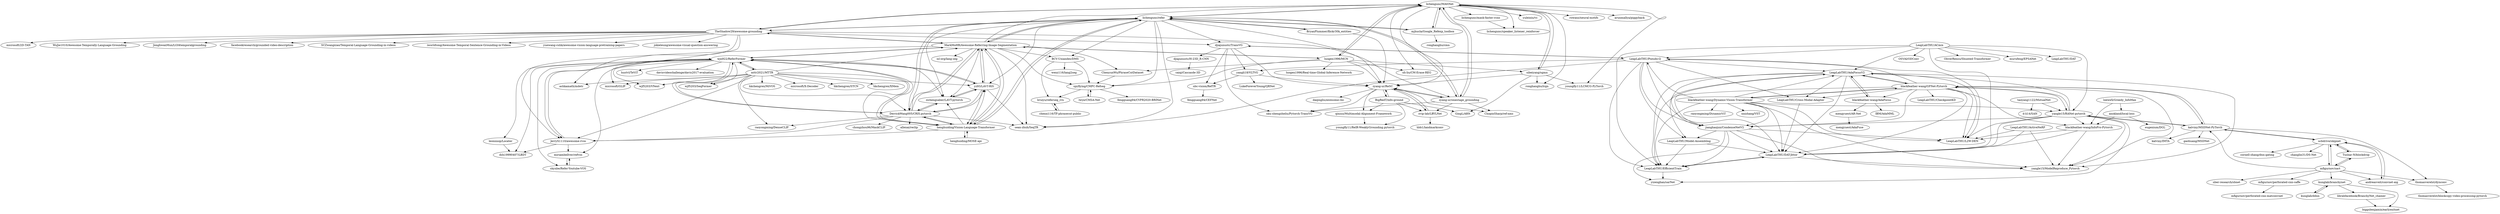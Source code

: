 digraph G {
"lichengunc/MAttNet" -> "lichengunc/refer"
"lichengunc/MAttNet" -> "sibeiyang/sgmn"
"lichengunc/MAttNet" -> "luogen1996/MCN"
"lichengunc/MAttNet" -> "zyang-ur/ReSC"
"lichengunc/MAttNet" -> "zyang-ur/onestage_grounding"
"lichengunc/MAttNet" -> "lichengunc/speaker_listener_reinforcer"
"lichengunc/MAttNet" -> "TheShadow29/awesome-grounding"
"lichengunc/MAttNet" -> "ronghanghu/lcgn" ["e"=1]
"lichengunc/MAttNet" -> "lichengunc/mask-faster-rcnn"
"lichengunc/MAttNet" -> "mjhucla/Google_Refexp_toolbox"
"lichengunc/MAttNet" -> "yuleiniu/vc"
"lichengunc/MAttNet" -> "youngfly11/LCMCG-PyTorch"
"lichengunc/MAttNet" -> "xh-liu/CM-Erase-REG"
"lichengunc/MAttNet" -> "rowanz/neural-motifs" ["e"=1]
"lichengunc/MAttNet" -> "arunmallya/piggyback" ["e"=1]
"LeapLabTHU/ACmix" -> "LeapLabTHU/DAT" ["e"=1]
"LeapLabTHU/ACmix" -> "LeapLabTHU/AdaFocusV2"
"LeapLabTHU/ACmix" -> "LeapLabTHU/DAT-Jittor"
"LeapLabTHU/ACmix" -> "OSVAI/ODConv" ["e"=1]
"LeapLabTHU/ACmix" -> "LeapLabTHU/EfficientTrain"
"LeapLabTHU/ACmix" -> "OliverRensu/Shunted-Transformer" ["e"=1]
"LeapLabTHU/ACmix" -> "yangle15/RANet-pytorch"
"LeapLabTHU/ACmix" -> "murufeng/EPSANet" ["e"=1]
"LeapLabTHU/ACmix" -> "LeapLabTHU/Pseudo-Q"
"loeweX/Greedy_InfoMax" -> "anokland/local-loss"
"loeweX/Greedy_InfoMax" -> "blackfeather-wang/InfoPro-Pytorch"
"mttr2021/MTTR" -> "wjn922/ReferFormer"
"mttr2021/MTTR" -> "JerryX1110/awesome-rvos"
"mttr2021/MTTR" -> "MarkMoHR/Awesome-Referring-Image-Segmentation"
"mttr2021/MTTR" -> "yz93/LAVT-RIS"
"mttr2021/MTTR" -> "hkchengrex/STCN" ["e"=1]
"mttr2021/MTTR" -> "henghuiding/Vision-Language-Transformer"
"mttr2021/MTTR" -> "wjf5203/SeqFormer" ["e"=1]
"mttr2021/MTTR" -> "ashkamath/mdetr" ["e"=1]
"mttr2021/MTTR" -> "DerrickWang005/CRIS.pytorch"
"mttr2021/MTTR" -> "microsoft/GLIP" ["e"=1]
"mttr2021/MTTR" -> "wjf5203/VNext" ["e"=1]
"mttr2021/MTTR" -> "raoyongming/DenseCLIP" ["e"=1]
"mttr2021/MTTR" -> "hkchengrex/XMem" ["e"=1]
"mttr2021/MTTR" -> "hkchengrex/MiVOS" ["e"=1]
"mttr2021/MTTR" -> "microsoft/X-Decoder" ["e"=1]
"taoyang1122/MutualNet" -> "d-li14/SAN"
"taoyang1122/MutualNet" -> "yangle15/RANet-pytorch"
"liruiyu/referseg_rrn" -> "chenxi116/TF-phrasecut-public"
"MarkMoHR/Awesome-Referring-Image-Segmentation" -> "yz93/LAVT-RIS"
"MarkMoHR/Awesome-Referring-Image-Segmentation" -> "lichengunc/refer"
"MarkMoHR/Awesome-Referring-Image-Segmentation" -> "wjn922/ReferFormer"
"MarkMoHR/Awesome-Referring-Image-Segmentation" -> "zichengsaber/LAVT-pytorch"
"MarkMoHR/Awesome-Referring-Image-Segmentation" -> "DerrickWang005/CRIS.pytorch"
"MarkMoHR/Awesome-Referring-Image-Segmentation" -> "henghuiding/Vision-Language-Transformer"
"MarkMoHR/Awesome-Referring-Image-Segmentation" -> "JerryX1110/awesome-rvos"
"MarkMoHR/Awesome-Referring-Image-Segmentation" -> "BCV-Uniandes/DMS"
"MarkMoHR/Awesome-Referring-Image-Segmentation" -> "luogen1996/MCN"
"MarkMoHR/Awesome-Referring-Image-Segmentation" -> "spyflying/CMPC-Refseg"
"MarkMoHR/Awesome-Referring-Image-Segmentation" -> "TheShadow29/awesome-grounding"
"MarkMoHR/Awesome-Referring-Image-Segmentation" -> "lichengunc/MAttNet"
"MarkMoHR/Awesome-Referring-Image-Segmentation" -> "sean-zhuh/SeqTR"
"MarkMoHR/Awesome-Referring-Image-Segmentation" -> "ChenyunWu/PhraseCutDataset"
"MarkMoHR/Awesome-Referring-Image-Segmentation" -> "isl-org/lang-seg" ["e"=1]
"yangle15/RANet-pytorch" -> "kalviny/MSDNet-PyTorch"
"yangle15/RANet-pytorch" -> "yangle15/ModelReproduce_Pytorch"
"yangle15/RANet-pytorch" -> "LeapLabTHU/DAT-Jittor"
"yangle15/RANet-pytorch" -> "blackfeather-wang/GFNet-Pytorch"
"yangle15/RANet-pytorch" -> "LeapLabTHU/L2W-DEN"
"yangle15/RANet-pytorch" -> "LeapLabTHU/AdaFocusV2"
"yangle15/RANet-pytorch" -> "blackfeather-wang/InfoPro-Pytorch"
"yangle15/RANet-pytorch" -> "jianghaojun/CondenseNetV2"
"yangle15/RANet-pytorch" -> "yizenghan/sarNet"
"blackfeather-wang/GFNet-Pytorch" -> "LeapLabTHU/AdaFocusV2"
"blackfeather-wang/GFNet-Pytorch" -> "LeapLabTHU/DAT-Jittor"
"blackfeather-wang/GFNet-Pytorch" -> "yangle15/RANet-pytorch"
"blackfeather-wang/GFNet-Pytorch" -> "blackfeather-wang/InfoPro-Pytorch"
"blackfeather-wang/GFNet-Pytorch" -> "yangle15/ModelReproduce_Pytorch"
"blackfeather-wang/GFNet-Pytorch" -> "blackfeather-wang/Dynamic-Vision-Transformer"
"blackfeather-wang/GFNet-Pytorch" -> "jianghaojun/CondenseNetV2"
"blackfeather-wang/GFNet-Pytorch" -> "blackfeather-wang/AdaFocus"
"blackfeather-wang/GFNet-Pytorch" -> "LeapLabTHU/EfficientTrain"
"blackfeather-wang/GFNet-Pytorch" -> "kalviny/MSDNet-PyTorch"
"blackfeather-wang/GFNet-Pytorch" -> "LeapLabTHU/CheckpointKD"
"blackfeather-wang/GFNet-Pytorch" -> "LeapLabTHU/L2W-DEN"
"blackfeather-wang/GFNet-Pytorch" -> "LeapLabTHU/Cross-Modal-Adapter"
"blackfeather-wang/GFNet-Pytorch" -> "LeapLabTHU/Pseudo-Q"
"blackfeather-wang/InfoPro-Pytorch" -> "yangle15/ModelReproduce_Pytorch"
"blackfeather-wang/InfoPro-Pytorch" -> "LeapLabTHU/DAT-Jittor"
"blackfeather-wang/InfoPro-Pytorch" -> "LeapLabTHU/L2W-DEN"
"yz93/LAVT-RIS" -> "zichengsaber/LAVT-pytorch"
"yz93/LAVT-RIS" -> "MarkMoHR/Awesome-Referring-Image-Segmentation"
"yz93/LAVT-RIS" -> "DerrickWang005/CRIS.pytorch"
"yz93/LAVT-RIS" -> "henghuiding/Vision-Language-Transformer"
"yz93/LAVT-RIS" -> "wjn922/ReferFormer"
"yz93/LAVT-RIS" -> "sean-zhuh/SeqTR"
"BCV-Uniandes/DMS" -> "liruiyu/referseg_rrn"
"BCV-Uniandes/DMS" -> "wenz116/lang2seg"
"BCV-Uniandes/DMS" -> "spyflying/CMPC-Refseg"
"spyflying/CMPC-Refseg" -> "liruiyu/referseg_rrn"
"spyflying/CMPC-Refseg" -> "lwye/CMSA-Net"
"spyflying/CMPC-Refseg" -> "fengguang94/CVPR2020-BRINet"
"kunglab/branchynet" -> "kunglab/ddnn"
"kunglab/branchynet" -> "librahfacebook/BranchyNet_chainer"
"kunglab/branchynet" -> "biggsbenjamin/earlyexitnet"
"TheShadow29/awesome-grounding" -> "ashkamath/mdetr" ["e"=1]
"TheShadow29/awesome-grounding" -> "lichengunc/refer"
"TheShadow29/awesome-grounding" -> "lichengunc/MAttNet"
"TheShadow29/awesome-grounding" -> "yuewang-cuhk/awesome-vision-language-pretraining-papers" ["e"=1]
"TheShadow29/awesome-grounding" -> "jokieleung/awesome-visual-question-answering" ["e"=1]
"TheShadow29/awesome-grounding" -> "djiajunustc/TransVG"
"TheShadow29/awesome-grounding" -> "MarkMoHR/Awesome-Referring-Image-Segmentation"
"TheShadow29/awesome-grounding" -> "microsoft/2D-TAN" ["e"=1]
"TheShadow29/awesome-grounding" -> "zyang-ur/onestage_grounding"
"TheShadow29/awesome-grounding" -> "WuJie1010/Awesome-Temporally-Language-Grounding" ["e"=1]
"TheShadow29/awesome-grounding" -> "JonghwanMun/LGI4temporalgrounding" ["e"=1]
"TheShadow29/awesome-grounding" -> "facebookresearch/grounded-video-description" ["e"=1]
"TheShadow29/awesome-grounding" -> "SCZwangxiao/Temporal-Language-Grounding-in-videos" ["e"=1]
"TheShadow29/awesome-grounding" -> "iworldtong/Awesome-Temporal-Sentence-Grounding-in-Videos" ["e"=1]
"TheShadow29/awesome-grounding" -> "microsoft/GLIP" ["e"=1]
"djiajunustc/TransVG" -> "nku-shengzheliu/Pytorch-TransVG"
"djiajunustc/TransVG" -> "zyang-ur/ReSC"
"djiajunustc/TransVG" -> "djiajunustc/H-23D_R-CNN"
"djiajunustc/TransVG" -> "ubc-vision/RefTR"
"djiajunustc/TransVG" -> "yangli18/VLTVG"
"djiajunustc/TransVG" -> "LeapLabTHU/Pseudo-Q"
"lichengunc/refer" -> "lichengunc/MAttNet"
"lichengunc/refer" -> "mjhucla/Google_Refexp_toolbox"
"lichengunc/refer" -> "MarkMoHR/Awesome-Referring-Image-Segmentation"
"lichengunc/refer" -> "TheShadow29/awesome-grounding"
"lichengunc/refer" -> "zyang-ur/onestage_grounding"
"lichengunc/refer" -> "BryanPlummer/flickr30k_entities"
"lichengunc/refer" -> "djiajunustc/TransVG"
"lichengunc/refer" -> "zyang-ur/ReSC"
"lichengunc/refer" -> "yz93/LAVT-RIS"
"lichengunc/refer" -> "sean-zhuh/SeqTR"
"lichengunc/refer" -> "zichengsaber/LAVT-pytorch"
"lichengunc/refer" -> "henghuiding/Vision-Language-Transformer"
"lichengunc/refer" -> "BCV-Uniandes/DMS"
"lichengunc/refer" -> "DerrickWang005/CRIS.pytorch"
"lichengunc/refer" -> "spyflying/CMPC-Refseg"
"LeapLabTHU/Pseudo-Q" -> "LeapLabTHU/DAT-Jittor"
"LeapLabTHU/Pseudo-Q" -> "LeapLabTHU/AdaFocusV2"
"LeapLabTHU/Pseudo-Q" -> "LeapLabTHU/EfficientTrain"
"LeapLabTHU/Pseudo-Q" -> "sean-zhuh/SeqTR"
"LeapLabTHU/Pseudo-Q" -> "jianghaojun/CondenseNetV2"
"LeapLabTHU/Pseudo-Q" -> "LeapLabTHU/L2W-DEN"
"LeapLabTHU/Pseudo-Q" -> "yangli18/VLTVG"
"LeapLabTHU/Pseudo-Q" -> "LeapLabTHU/Model-Assembling"
"LeapLabTHU/Pseudo-Q" -> "djiajunustc/TransVG"
"LeapLabTHU/Pseudo-Q" -> "LeapLabTHU/Cross-Modal-Adapter"
"mjhucla/Google_Refexp_toolbox" -> "lichengunc/refer"
"mjhucla/Google_Refexp_toolbox" -> "lichengunc/MAttNet"
"mjhucla/Google_Refexp_toolbox" -> "ronghanghu/cmn" ["e"=1]
"lichengunc/mask-faster-rcnn" -> "lichengunc/speaker_listener_reinforcer"
"luogen1996/MCN" -> "lichengunc/MAttNet"
"luogen1996/MCN" -> "spyflying/CMPC-Refseg"
"luogen1996/MCN" -> "luogen1996/Real-time-Global-Inference-Network"
"luogen1996/MCN" -> "zyang-ur/ReSC"
"luogen1996/MCN" -> "MarkMoHR/Awesome-Referring-Image-Segmentation"
"luogen1996/MCN" -> "xh-liu/CM-Erase-REG"
"luogen1996/MCN" -> "sibeiyang/sgmn"
"luogen1996/MCN" -> "ChenyunWu/PhraseCutDataset"
"zyang-ur/ReSC" -> "zyang-ur/onestage_grounding"
"zyang-ur/ReSC" -> "ChopinSharp/ref-nms"
"zyang-ur/ReSC" -> "svip-lab/LBYLNet"
"zyang-ur/ReSC" -> "BigRedT/info-ground"
"zyang-ur/ReSC" -> "daqingliu/awesome-rec"
"zyang-ur/ReSC" -> "qinzzz/Multimodal-Alignment-Framework"
"zyang-ur/ReSC" -> "nku-shengzheliu/Pytorch-TransVG"
"zyang-ur/onestage_grounding" -> "zyang-ur/ReSC"
"zyang-ur/onestage_grounding" -> "nku-shengzheliu/Pytorch-TransVG"
"zyang-ur/onestage_grounding" -> "ChopinSharp/ref-nms"
"zyang-ur/onestage_grounding" -> "svip-lab/LBYLNet"
"zyang-ur/onestage_grounding" -> "lichengunc/MAttNet"
"zyang-ur/onestage_grounding" -> "lichengunc/refer"
"BryanPlummer/flickr30k_entities" -> "lichengunc/refer"
"BryanPlummer/flickr30k_entities" -> "zyang-ur/ReSC"
"blackfeather-wang/AdaFocus" -> "LeapLabTHU/AdaFocusV2"
"blackfeather-wang/AdaFocus" -> "IBM/AdaMML"
"blackfeather-wang/AdaFocus" -> "mengyuest/AR-Net"
"jianghaojun/CondenseNetV2" -> "LeapLabTHU/DAT-Jittor"
"jianghaojun/CondenseNetV2" -> "yangle15/ModelReproduce_Pytorch"
"jianghaojun/CondenseNetV2" -> "LeapLabTHU/EfficientTrain"
"jianghaojun/CondenseNetV2" -> "LeapLabTHU/L2W-DEN"
"jianghaojun/CondenseNetV2" -> "LeapLabTHU/AdaFocusV2"
"jianghaojun/CondenseNetV2" -> "LeapLabTHU/Model-Assembling"
"jianghaojun/CondenseNetV2" -> "yizenghan/sarNet"
"kalviny/MSDNet-PyTorch" -> "gaohuang/MSDNet" ["e"=1]
"kalviny/MSDNet-PyTorch" -> "yangle15/RANet-pytorch"
"kalviny/MSDNet-PyTorch" -> "kalviny/IMTA"
"kalviny/MSDNet-PyTorch" -> "blackfeather-wang/GFNet-Pytorch"
"kalviny/MSDNet-PyTorch" -> "ucbdrive/skipnet"
"kalviny/MSDNet-PyTorch" -> "thomasverelst/dynconv"
"ucbdrive/skipnet" -> "andreasveit/convnet-aig"
"ucbdrive/skipnet" -> "Tushar-N/blockdrop"
"ucbdrive/skipnet" -> "kalviny/MSDNet-PyTorch"
"ucbdrive/skipnet" -> "mfigurnov/sact"
"ucbdrive/skipnet" -> "changlin31/DS-Net" ["e"=1]
"ucbdrive/skipnet" -> "cornell-zhang/dnn-gating" ["e"=1]
"djiajunustc/H-23D_R-CNN" -> "caiqi/Cascasde-3D"
"thomasverelst/dynconv" -> "thomasverelst/blockcopy-video-processing-pytorch"
"Tushar-N/blockdrop" -> "ucbdrive/skipnet"
"Tushar-N/blockdrop" -> "mfigurnov/sact"
"yangli18/VLTVG" -> "LukeForeverYoung/QRNet"
"yangli18/VLTVG" -> "ubc-vision/RefTR"
"yangli18/VLTVG" -> "zyang-ur/ReSC"
"mfigurnov/sact" -> "Tushar-N/blockdrop"
"mfigurnov/sact" -> "ucbdrive/skipnet"
"mfigurnov/sact" -> "thomasverelst/dynconv"
"mfigurnov/sact" -> "kunglab/branchynet"
"mfigurnov/sact" -> "uber-research/sbnet"
"mfigurnov/sact" -> "kalviny/MSDNet-PyTorch"
"mfigurnov/sact" -> "andreasveit/convnet-aig"
"mfigurnov/sact" -> "mfigurnov/perforated-cnn-caffe"
"LeapLabTHU/Model-Assembling" -> "LeapLabTHU/EfficientTrain"
"LeapLabTHU/Model-Assembling" -> "LeapLabTHU/DAT-Jittor"
"blackfeather-wang/Dynamic-Vision-Transformer" -> "LeapLabTHU/AdaFocusV2"
"blackfeather-wang/Dynamic-Vision-Transformer" -> "LeapLabTHU/DAT-Jittor"
"blackfeather-wang/Dynamic-Vision-Transformer" -> "jianghaojun/CondenseNetV2"
"blackfeather-wang/Dynamic-Vision-Transformer" -> "raoyongming/DynamicViT" ["e"=1]
"blackfeather-wang/Dynamic-Vision-Transformer" -> "blackfeather-wang/GFNet-Pytorch"
"blackfeather-wang/Dynamic-Vision-Transformer" -> "LeapLabTHU/Pseudo-Q"
"blackfeather-wang/Dynamic-Vision-Transformer" -> "yangle15/RANet-pytorch"
"blackfeather-wang/Dynamic-Vision-Transformer" -> "yangle15/ModelReproduce_Pytorch"
"blackfeather-wang/Dynamic-Vision-Transformer" -> "LeapLabTHU/L2W-DEN"
"blackfeather-wang/Dynamic-Vision-Transformer" -> "nnizhang/VST" ["e"=1]
"blackfeather-wang/Dynamic-Vision-Transformer" -> "LeapLabTHU/EfficientTrain"
"wjn922/ReferFormer" -> "JerryX1110/awesome-rvos"
"wjn922/ReferFormer" -> "yz93/LAVT-RIS"
"wjn922/ReferFormer" -> "mttr2021/MTTR"
"wjn922/ReferFormer" -> "henghuiding/Vision-Language-Transformer"
"wjn922/ReferFormer" -> "MarkMoHR/Awesome-Referring-Image-Segmentation"
"wjn922/ReferFormer" -> "wjf5203/SeqFormer" ["e"=1]
"wjn922/ReferFormer" -> "DerrickWang005/CRIS.pytorch"
"wjn922/ReferFormer" -> "hustvl/TeViT" ["e"=1]
"wjn922/ReferFormer" -> "leonnnop/Locater"
"wjn922/ReferFormer" -> "wjf5203/VNext" ["e"=1]
"wjn922/ReferFormer" -> "zichengsaber/LAVT-pytorch"
"wjn922/ReferFormer" -> "dzh19990407/LBDT"
"wjn922/ReferFormer" -> "skynbe/Refer-Youtube-VOS"
"wjn922/ReferFormer" -> "davisvideochallenge/davis2017-evaluation" ["e"=1]
"wjn922/ReferFormer" -> "miriambellver/refvos"
"JerryX1110/awesome-rvos" -> "dzh19990407/LBDT"
"JerryX1110/awesome-rvos" -> "miriambellver/refvos"
"JerryX1110/awesome-rvos" -> "wjn922/ReferFormer"
"miriambellver/refvos" -> "skynbe/Refer-Youtube-VOS"
"anokland/local-loss" -> "blackfeather-wang/InfoPro-Pytorch"
"anokland/local-loss" -> "eugenium/DGL"
"kunglab/ddnn" -> "kunglab/branchynet"
"librahfacebook/BranchyNet_chainer" -> "biggsbenjamin/earlyexitnet"
"skynbe/Refer-Youtube-VOS" -> "miriambellver/refvos"
"henghuiding/MOSE-api" -> "henghuiding/Vision-Language-Transformer"
"andreasveit/convnet-aig" -> "ucbdrive/skipnet"
"mengyuest/AR-Net" -> "mengyuest/AdaFuse"
"henghuiding/Vision-Language-Transformer" -> "yz93/LAVT-RIS"
"henghuiding/Vision-Language-Transformer" -> "wjn922/ReferFormer"
"henghuiding/Vision-Language-Transformer" -> "henghuiding/MOSE-api"
"henghuiding/Vision-Language-Transformer" -> "zichengsaber/LAVT-pytorch"
"henghuiding/Vision-Language-Transformer" -> "MarkMoHR/Awesome-Referring-Image-Segmentation"
"henghuiding/Vision-Language-Transformer" -> "DerrickWang005/CRIS.pytorch"
"henghuiding/Vision-Language-Transformer" -> "lichengunc/refer"
"henghuiding/Vision-Language-Transformer" -> "JerryX1110/awesome-rvos"
"LeapLabTHU/ActiveNeRF" -> "yangle15/ModelReproduce_Pytorch"
"LeapLabTHU/ActiveNeRF" -> "LeapLabTHU/DAT-Jittor"
"LeapLabTHU/ActiveNeRF" -> "LeapLabTHU/L2W-DEN"
"LeapLabTHU/AdaFocusV2" -> "LeapLabTHU/DAT-Jittor"
"LeapLabTHU/AdaFocusV2" -> "blackfeather-wang/AdaFocus"
"LeapLabTHU/AdaFocusV2" -> "LeapLabTHU/EfficientTrain"
"LeapLabTHU/AdaFocusV2" -> "LeapLabTHU/L2W-DEN"
"LeapLabTHU/AdaFocusV2" -> "LeapLabTHU/Cross-Modal-Adapter"
"LeapLabTHU/AdaFocusV2" -> "LeapLabTHU/Model-Assembling"
"LeapLabTHU/AdaFocusV2" -> "yangle15/ModelReproduce_Pytorch"
"LeapLabTHU/AdaFocusV2" -> "jianghaojun/CondenseNetV2"
"LeapLabTHU/AdaFocusV2" -> "blackfeather-wang/GFNet-Pytorch"
"LeapLabTHU/Cross-Modal-Adapter" -> "LeapLabTHU/DAT-Jittor"
"LeapLabTHU/DAT-Jittor" -> "LeapLabTHU/EfficientTrain"
"LeapLabTHU/DAT-Jittor" -> "yangle15/ModelReproduce_Pytorch"
"ChenyunWu/PhraseCutDataset" -> "spyflying/CMPC-Refseg"
"sibeiyang/sgmn" -> "lichengunc/MAttNet"
"sibeiyang/sgmn" -> "ronghanghu/lcgn" ["e"=1]
"sibeiyang/sgmn" -> "zyang-ur/ReSC"
"sibeiyang/sgmn" -> "GingL/ARN"
"sibeiyang/sgmn" -> "youngfly11/LCMCG-PyTorch"
"BigRedT/info-ground" -> "zyang-ur/ReSC"
"BigRedT/info-ground" -> "youngfly11/ReIR-WeaklyGrounding.pytorch"
"BigRedT/info-ground" -> "qinzzz/Multimodal-Alignment-Framework"
"BigRedT/info-ground" -> "GingL/ARN"
"BigRedT/info-ground" -> "svip-lab/LBYLNet"
"chenxi116/TF-phrasecut-public" -> "liruiyu/referseg_rrn"
"DerrickWang005/CRIS.pytorch" -> "yz93/LAVT-RIS"
"DerrickWang005/CRIS.pytorch" -> "zichengsaber/LAVT-pytorch"
"DerrickWang005/CRIS.pytorch" -> "MarkMoHR/Awesome-Referring-Image-Segmentation"
"DerrickWang005/CRIS.pytorch" -> "wjn922/ReferFormer"
"DerrickWang005/CRIS.pytorch" -> "allenai/reclip"
"DerrickWang005/CRIS.pytorch" -> "henghuiding/Vision-Language-Transformer"
"DerrickWang005/CRIS.pytorch" -> "JerryX1110/awesome-rvos"
"DerrickWang005/CRIS.pytorch" -> "sean-zhuh/SeqTR"
"DerrickWang005/CRIS.pytorch" -> "lichengunc/refer"
"DerrickWang005/CRIS.pytorch" -> "chongzhou96/MaskCLIP" ["e"=1]
"DerrickWang005/CRIS.pytorch" -> "raoyongming/DenseCLIP" ["e"=1]
"leonnnop/Locater" -> "dzh19990407/LBDT"
"svip-lab/LBYLNet" -> "hbb1/landmarkconv"
"svip-lab/LBYLNet" -> "zyang-ur/ReSC"
"ubc-vision/RefTR" -> "fengguang94/CEFNet"
"lwye/CMSA-Net" -> "spyflying/CMPC-Refseg"
"zichengsaber/LAVT-pytorch" -> "yz93/LAVT-RIS"
"zichengsaber/LAVT-pytorch" -> "DerrickWang005/CRIS.pytorch"
"qinzzz/Multimodal-Alignment-Framework" -> "youngfly11/ReIR-WeaklyGrounding.pytorch"
"LeapLabTHU/EfficientTrain" -> "LeapLabTHU/DAT-Jittor"
"LeapLabTHU/EfficientTrain" -> "yizenghan/sarNet"
"mfigurnov/perforated-cnn-caffe" -> "mfigurnov/perforated-cnn-matconvnet"
"lichengunc/MAttNet" ["l"="31.293,33.934"]
"lichengunc/refer" ["l"="31.252,33.928"]
"sibeiyang/sgmn" ["l"="31.316,33.923"]
"luogen1996/MCN" ["l"="31.275,33.941"]
"zyang-ur/ReSC" ["l"="31.295,33.897"]
"zyang-ur/onestage_grounding" ["l"="31.287,33.912"]
"lichengunc/speaker_listener_reinforcer" ["l"="31.318,33.952"]
"TheShadow29/awesome-grounding" ["l"="31.265,33.915"]
"ronghanghu/lcgn" ["l"="31.554,34.467"]
"lichengunc/mask-faster-rcnn" ["l"="31.327,33.965"]
"mjhucla/Google_Refexp_toolbox" ["l"="31.28,33.953"]
"yuleiniu/vc" ["l"="31.331,33.947"]
"youngfly11/LCMCG-PyTorch" ["l"="31.335,33.934"]
"xh-liu/CM-Erase-REG" ["l"="31.303,33.954"]
"rowanz/neural-motifs" ["l"="31.452,34.541"]
"arunmallya/piggyback" ["l"="28.195,32.675"]
"LeapLabTHU/ACmix" ["l"="31.207,33.802"]
"LeapLabTHU/DAT" ["l"="34.768,35.93"]
"LeapLabTHU/AdaFocusV2" ["l"="31.213,33.786"]
"LeapLabTHU/DAT-Jittor" ["l"="31.223,33.783"]
"OSVAI/ODConv" ["l"="31.415,37.262"]
"LeapLabTHU/EfficientTrain" ["l"="31.229,33.794"]
"OliverRensu/Shunted-Transformer" ["l"="34.801,35.972"]
"yangle15/RANet-pytorch" ["l"="31.236,33.758"]
"murufeng/EPSANet" ["l"="31.567,37.241"]
"LeapLabTHU/Pseudo-Q" ["l"="31.236,33.817"]
"loeweX/Greedy_InfoMax" ["l"="31.168,33.725"]
"anokland/local-loss" ["l"="31.15,33.739"]
"blackfeather-wang/InfoPro-Pytorch" ["l"="31.197,33.754"]
"mttr2021/MTTR" ["l"="31.184,33.956"]
"wjn922/ReferFormer" ["l"="31.19,33.932"]
"JerryX1110/awesome-rvos" ["l"="31.193,33.944"]
"MarkMoHR/Awesome-Referring-Image-Segmentation" ["l"="31.235,33.939"]
"yz93/LAVT-RIS" ["l"="31.208,33.926"]
"hkchengrex/STCN" ["l"="31.849,33.277"]
"henghuiding/Vision-Language-Transformer" ["l"="31.213,33.949"]
"wjf5203/SeqFormer" ["l"="31.825,33.377"]
"ashkamath/mdetr" ["l"="31.697,34.805"]
"DerrickWang005/CRIS.pytorch" ["l"="31.216,33.937"]
"microsoft/GLIP" ["l"="31.754,34.849"]
"wjf5203/VNext" ["l"="31.842,33.341"]
"raoyongming/DenseCLIP" ["l"="31.722,34.855"]
"hkchengrex/XMem" ["l"="31.866,33.313"]
"hkchengrex/MiVOS" ["l"="31.83,33.27"]
"microsoft/X-Decoder" ["l"="31.782,34.908"]
"taoyang1122/MutualNet" ["l"="31.284,33.747"]
"d-li14/SAN" ["l"="31.312,33.741"]
"liruiyu/referseg_rrn" ["l"="31.24,33.997"]
"chenxi116/TF-phrasecut-public" ["l"="31.233,34.016"]
"zichengsaber/LAVT-pytorch" ["l"="31.223,33.924"]
"BCV-Uniandes/DMS" ["l"="31.243,33.974"]
"spyflying/CMPC-Refseg" ["l"="31.26,33.971"]
"sean-zhuh/SeqTR" ["l"="31.224,33.899"]
"ChenyunWu/PhraseCutDataset" ["l"="31.253,33.957"]
"isl-org/lang-seg" ["l"="31.729,34.875"]
"kalviny/MSDNet-PyTorch" ["l"="31.239,33.721"]
"yangle15/ModelReproduce_Pytorch" ["l"="31.213,33.771"]
"blackfeather-wang/GFNet-Pytorch" ["l"="31.223,33.765"]
"LeapLabTHU/L2W-DEN" ["l"="31.22,33.776"]
"jianghaojun/CondenseNetV2" ["l"="31.233,33.785"]
"yizenghan/sarNet" ["l"="31.253,33.779"]
"blackfeather-wang/Dynamic-Vision-Transformer" ["l"="31.243,33.775"]
"blackfeather-wang/AdaFocus" ["l"="31.18,33.782"]
"LeapLabTHU/CheckpointKD" ["l"="31.217,33.743"]
"LeapLabTHU/Cross-Modal-Adapter" ["l"="31.241,33.795"]
"wenz116/lang2seg" ["l"="31.253,34.003"]
"lwye/CMSA-Net" ["l"="31.277,33.986"]
"fengguang94/CVPR2020-BRINet" ["l"="31.269,33.996"]
"kunglab/branchynet" ["l"="31.289,33.626"]
"kunglab/ddnn" ["l"="31.288,33.604"]
"librahfacebook/BranchyNet_chainer" ["l"="31.316,33.624"]
"biggsbenjamin/earlyexitnet" ["l"="31.308,33.613"]
"yuewang-cuhk/awesome-vision-language-pretraining-papers" ["l"="31.663,34.667"]
"jokieleung/awesome-visual-question-answering" ["l"="31.647,34.581"]
"djiajunustc/TransVG" ["l"="31.259,33.867"]
"microsoft/2D-TAN" ["l"="31.663,33.832"]
"WuJie1010/Awesome-Temporally-Language-Grounding" ["l"="31.616,33.838"]
"JonghwanMun/LGI4temporalgrounding" ["l"="31.651,33.842"]
"facebookresearch/grounded-video-description" ["l"="31.783,33.908"]
"SCZwangxiao/Temporal-Language-Grounding-in-videos" ["l"="31.635,33.844"]
"iworldtong/Awesome-Temporal-Sentence-Grounding-in-Videos" ["l"="31.624,33.844"]
"nku-shengzheliu/Pytorch-TransVG" ["l"="31.283,33.881"]
"djiajunustc/H-23D_R-CNN" ["l"="31.228,33.858"]
"ubc-vision/RefTR" ["l"="31.288,33.849"]
"yangli18/VLTVG" ["l"="31.269,33.849"]
"BryanPlummer/flickr30k_entities" ["l"="31.256,33.898"]
"LeapLabTHU/Model-Assembling" ["l"="31.227,33.804"]
"ronghanghu/cmn" ["l"="31.615,34.372"]
"luogen1996/Real-time-Global-Inference-Network" ["l"="31.291,33.965"]
"ChopinSharp/ref-nms" ["l"="31.28,33.892"]
"svip-lab/LBYLNet" ["l"="31.315,33.899"]
"BigRedT/info-ground" ["l"="31.33,33.892"]
"daqingliu/awesome-rec" ["l"="31.31,33.874"]
"qinzzz/Multimodal-Alignment-Framework" ["l"="31.33,33.878"]
"IBM/AdaMML" ["l"="31.153,33.776"]
"mengyuest/AR-Net" ["l"="31.14,33.791"]
"gaohuang/MSDNet" ["l"="34.412,35.197"]
"kalviny/IMTA" ["l"="31.265,33.713"]
"ucbdrive/skipnet" ["l"="31.241,33.682"]
"thomasverelst/dynconv" ["l"="31.225,33.694"]
"andreasveit/convnet-aig" ["l"="31.223,33.664"]
"Tushar-N/blockdrop" ["l"="31.243,33.656"]
"mfigurnov/sact" ["l"="31.259,33.668"]
"changlin31/DS-Net" ["l"="28.431,34.452"]
"cornell-zhang/dnn-gating" ["l"="-8.082,47.275"]
"caiqi/Cascasde-3D" ["l"="31.204,33.855"]
"thomasverelst/blockcopy-video-processing-pytorch" ["l"="31.201,33.687"]
"LukeForeverYoung/QRNet" ["l"="31.283,33.831"]
"uber-research/sbnet" ["l"="31.292,33.663"]
"mfigurnov/perforated-cnn-caffe" ["l"="31.255,33.637"]
"raoyongming/DynamicViT" ["l"="34.708,35.981"]
"nnizhang/VST" ["l"="32.045,32.729"]
"hustvl/TeViT" ["l"="31.814,33.364"]
"leonnnop/Locater" ["l"="31.16,33.915"]
"dzh19990407/LBDT" ["l"="31.17,33.928"]
"skynbe/Refer-Youtube-VOS" ["l"="31.153,33.933"]
"davisvideochallenge/davis2017-evaluation" ["l"="31.869,33.232"]
"miriambellver/refvos" ["l"="31.164,33.942"]
"eugenium/DGL" ["l"="31.125,33.733"]
"henghuiding/MOSE-api" ["l"="31.197,33.978"]
"mengyuest/AdaFuse" ["l"="31.114,33.792"]
"LeapLabTHU/ActiveNeRF" ["l"="31.197,33.772"]
"GingL/ARN" ["l"="31.344,33.912"]
"youngfly11/ReIR-WeaklyGrounding.pytorch" ["l"="31.351,33.879"]
"allenai/reclip" ["l"="31.215,33.971"]
"chongzhou96/MaskCLIP" ["l"="31.734,34.909"]
"hbb1/landmarkconv" ["l"="31.343,33.898"]
"fengguang94/CEFNet" ["l"="31.31,33.838"]
"mfigurnov/perforated-cnn-matconvnet" ["l"="31.245,33.619"]
}